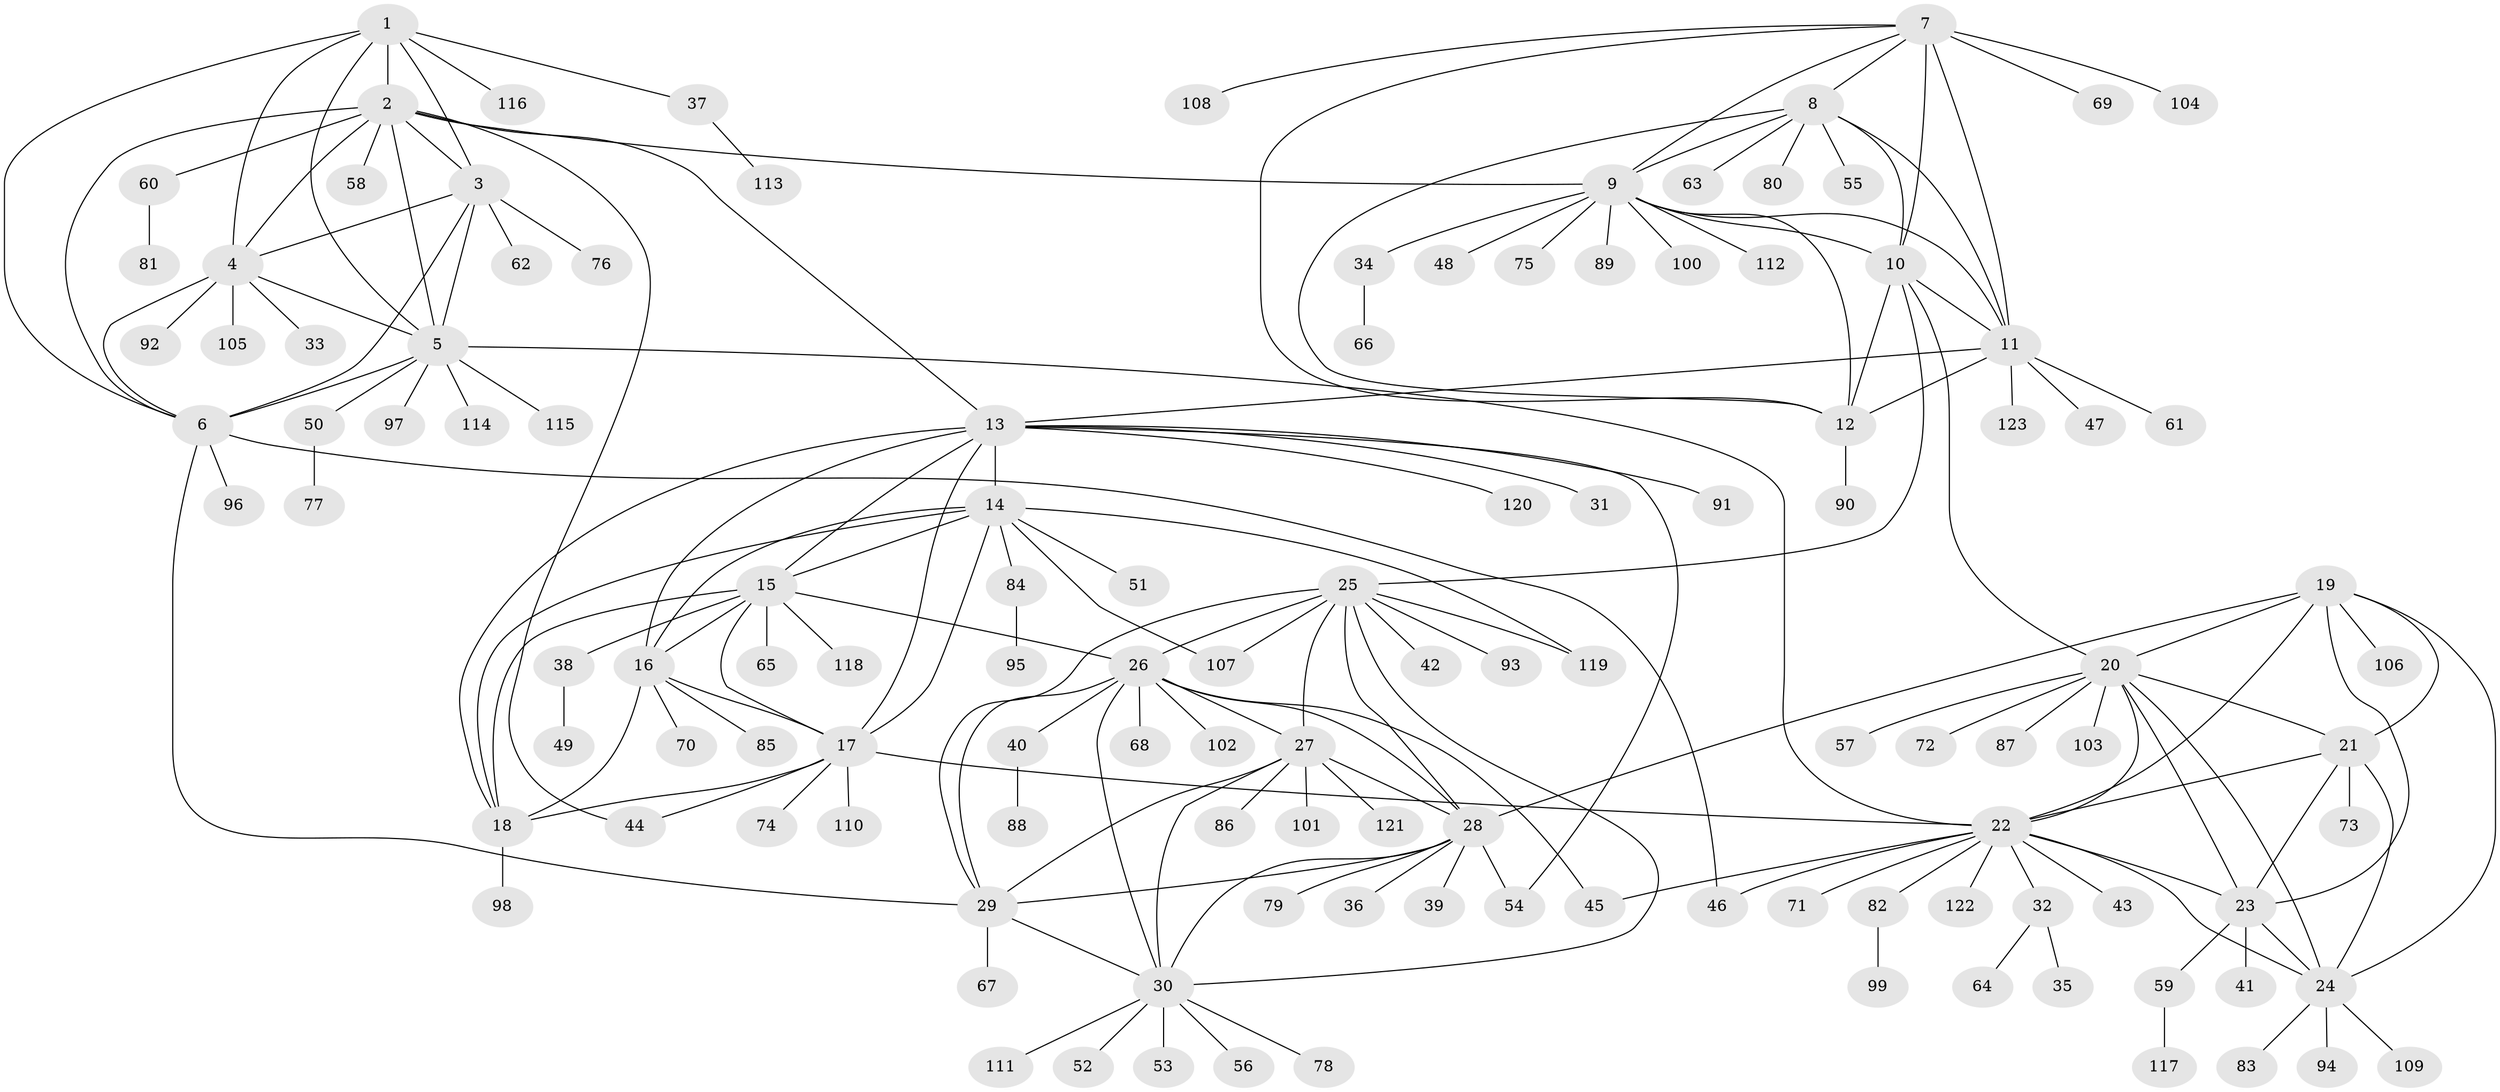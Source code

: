// Generated by graph-tools (version 1.1) at 2025/16/03/09/25 04:16:11]
// undirected, 123 vertices, 184 edges
graph export_dot {
graph [start="1"]
  node [color=gray90,style=filled];
  1;
  2;
  3;
  4;
  5;
  6;
  7;
  8;
  9;
  10;
  11;
  12;
  13;
  14;
  15;
  16;
  17;
  18;
  19;
  20;
  21;
  22;
  23;
  24;
  25;
  26;
  27;
  28;
  29;
  30;
  31;
  32;
  33;
  34;
  35;
  36;
  37;
  38;
  39;
  40;
  41;
  42;
  43;
  44;
  45;
  46;
  47;
  48;
  49;
  50;
  51;
  52;
  53;
  54;
  55;
  56;
  57;
  58;
  59;
  60;
  61;
  62;
  63;
  64;
  65;
  66;
  67;
  68;
  69;
  70;
  71;
  72;
  73;
  74;
  75;
  76;
  77;
  78;
  79;
  80;
  81;
  82;
  83;
  84;
  85;
  86;
  87;
  88;
  89;
  90;
  91;
  92;
  93;
  94;
  95;
  96;
  97;
  98;
  99;
  100;
  101;
  102;
  103;
  104;
  105;
  106;
  107;
  108;
  109;
  110;
  111;
  112;
  113;
  114;
  115;
  116;
  117;
  118;
  119;
  120;
  121;
  122;
  123;
  1 -- 2;
  1 -- 3;
  1 -- 4;
  1 -- 5;
  1 -- 6;
  1 -- 37;
  1 -- 116;
  2 -- 3;
  2 -- 4;
  2 -- 5;
  2 -- 6;
  2 -- 9;
  2 -- 13;
  2 -- 44;
  2 -- 58;
  2 -- 60;
  3 -- 4;
  3 -- 5;
  3 -- 6;
  3 -- 62;
  3 -- 76;
  4 -- 5;
  4 -- 6;
  4 -- 33;
  4 -- 92;
  4 -- 105;
  5 -- 6;
  5 -- 22;
  5 -- 50;
  5 -- 97;
  5 -- 114;
  5 -- 115;
  6 -- 29;
  6 -- 46;
  6 -- 96;
  7 -- 8;
  7 -- 9;
  7 -- 10;
  7 -- 11;
  7 -- 12;
  7 -- 69;
  7 -- 104;
  7 -- 108;
  8 -- 9;
  8 -- 10;
  8 -- 11;
  8 -- 12;
  8 -- 55;
  8 -- 63;
  8 -- 80;
  9 -- 10;
  9 -- 11;
  9 -- 12;
  9 -- 34;
  9 -- 48;
  9 -- 75;
  9 -- 89;
  9 -- 100;
  9 -- 112;
  10 -- 11;
  10 -- 12;
  10 -- 20;
  10 -- 25;
  11 -- 12;
  11 -- 13;
  11 -- 47;
  11 -- 61;
  11 -- 123;
  12 -- 90;
  13 -- 14;
  13 -- 15;
  13 -- 16;
  13 -- 17;
  13 -- 18;
  13 -- 31;
  13 -- 54;
  13 -- 91;
  13 -- 120;
  14 -- 15;
  14 -- 16;
  14 -- 17;
  14 -- 18;
  14 -- 51;
  14 -- 84;
  14 -- 107;
  14 -- 119;
  15 -- 16;
  15 -- 17;
  15 -- 18;
  15 -- 26;
  15 -- 38;
  15 -- 65;
  15 -- 118;
  16 -- 17;
  16 -- 18;
  16 -- 70;
  16 -- 85;
  17 -- 18;
  17 -- 22;
  17 -- 44;
  17 -- 74;
  17 -- 110;
  18 -- 98;
  19 -- 20;
  19 -- 21;
  19 -- 22;
  19 -- 23;
  19 -- 24;
  19 -- 28;
  19 -- 106;
  20 -- 21;
  20 -- 22;
  20 -- 23;
  20 -- 24;
  20 -- 57;
  20 -- 72;
  20 -- 87;
  20 -- 103;
  21 -- 22;
  21 -- 23;
  21 -- 24;
  21 -- 73;
  22 -- 23;
  22 -- 24;
  22 -- 32;
  22 -- 43;
  22 -- 45;
  22 -- 46;
  22 -- 71;
  22 -- 82;
  22 -- 122;
  23 -- 24;
  23 -- 41;
  23 -- 59;
  24 -- 83;
  24 -- 94;
  24 -- 109;
  25 -- 26;
  25 -- 27;
  25 -- 28;
  25 -- 29;
  25 -- 30;
  25 -- 42;
  25 -- 93;
  25 -- 107;
  25 -- 119;
  26 -- 27;
  26 -- 28;
  26 -- 29;
  26 -- 30;
  26 -- 40;
  26 -- 45;
  26 -- 68;
  26 -- 102;
  27 -- 28;
  27 -- 29;
  27 -- 30;
  27 -- 86;
  27 -- 101;
  27 -- 121;
  28 -- 29;
  28 -- 30;
  28 -- 36;
  28 -- 39;
  28 -- 54;
  28 -- 79;
  29 -- 30;
  29 -- 67;
  30 -- 52;
  30 -- 53;
  30 -- 56;
  30 -- 78;
  30 -- 111;
  32 -- 35;
  32 -- 64;
  34 -- 66;
  37 -- 113;
  38 -- 49;
  40 -- 88;
  50 -- 77;
  59 -- 117;
  60 -- 81;
  82 -- 99;
  84 -- 95;
}
